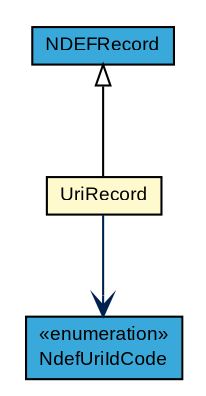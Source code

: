 #!/usr/local/bin/dot
#
# Class diagram 
# Generated by UMLGraph version R5_7_2-3-gee82a7 (http://www.umlgraph.org/)
#

digraph G {
	edge [fontname="arial",fontsize=10,labelfontname="arial",labelfontsize=10];
	node [fontname="arial",fontsize=10,shape=plaintext];
	nodesep=0.25;
	ranksep=0.5;
	// com.st.st25sdk.ndef.UriRecord
	c41701 [label=<<table title="com.st.st25sdk.ndef.UriRecord" border="0" cellborder="1" cellspacing="0" cellpadding="2" port="p" bgcolor="lemonChiffon" href="./UriRecord.html">
		<tr><td><table border="0" cellspacing="0" cellpadding="1">
<tr><td align="center" balign="center"> UriRecord </td></tr>
		</table></td></tr>
		</table>>, URL="./UriRecord.html", fontname="arial", fontcolor="black", fontsize=9.0];
	// com.st.st25sdk.ndef.UriRecord.NdefUriIdCode
	c41702 [label=<<table title="com.st.st25sdk.ndef.UriRecord.NdefUriIdCode" border="0" cellborder="1" cellspacing="0" cellpadding="2" port="p" bgcolor="#39a9dc" href="./UriRecord.NdefUriIdCode.html">
		<tr><td><table border="0" cellspacing="0" cellpadding="1">
<tr><td align="center" balign="center"> &#171;enumeration&#187; </td></tr>
<tr><td align="center" balign="center"> NdefUriIdCode </td></tr>
		</table></td></tr>
		</table>>, URL="./UriRecord.NdefUriIdCode.html", fontname="arial", fontcolor="black", fontsize=9.0];
	// com.st.st25sdk.ndef.NDEFRecord
	c41707 [label=<<table title="com.st.st25sdk.ndef.NDEFRecord" border="0" cellborder="1" cellspacing="0" cellpadding="2" port="p" bgcolor="#39a9dc" href="./NDEFRecord.html">
		<tr><td><table border="0" cellspacing="0" cellpadding="1">
<tr><td align="center" balign="center"> NDEFRecord </td></tr>
		</table></td></tr>
		</table>>, URL="./NDEFRecord.html", fontname="arial", fontcolor="black", fontsize=9.0];
	//com.st.st25sdk.ndef.UriRecord extends com.st.st25sdk.ndef.NDEFRecord
	c41707:p -> c41701:p [dir=back,arrowtail=empty];
	// com.st.st25sdk.ndef.UriRecord NAVASSOC com.st.st25sdk.ndef.UriRecord.NdefUriIdCode
	c41701:p -> c41702:p [taillabel="", label="", headlabel="", fontname="arial", fontcolor="#002052", fontsize=10.0, color="#002052", arrowhead=open];
}

